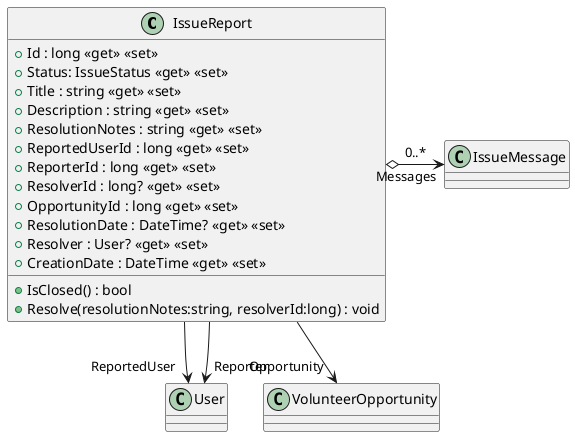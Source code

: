 @startuml
class IssueReport {
    + Id : long <<get>> <<set>>
    + Status: IssueStatus <<get>> <<set>>
    + Title : string <<get>> <<set>>
    + Description : string <<get>> <<set>>
    + ResolutionNotes : string <<get>> <<set>>
    + ReportedUserId : long <<get>> <<set>>
    + ReporterId : long <<get>> <<set>>
    + ResolverId : long? <<get>> <<set>>
    + OpportunityId : long <<get>> <<set>>
    + ResolutionDate : DateTime? <<get>> <<set>>
    + Resolver : User? <<get>> <<set>>
    + CreationDate : DateTime <<get>> <<set>>

    + IsClosed() : bool
    + Resolve(resolutionNotes:string, resolverId:long) : void
}
IssueReport --> "ReportedUser" User
IssueReport --> "Reporter" User
IssueReport --> "Opportunity" VolunteerOpportunity
IssueReport o-> "Messages" IssueMessage : 0..*
@enduml
